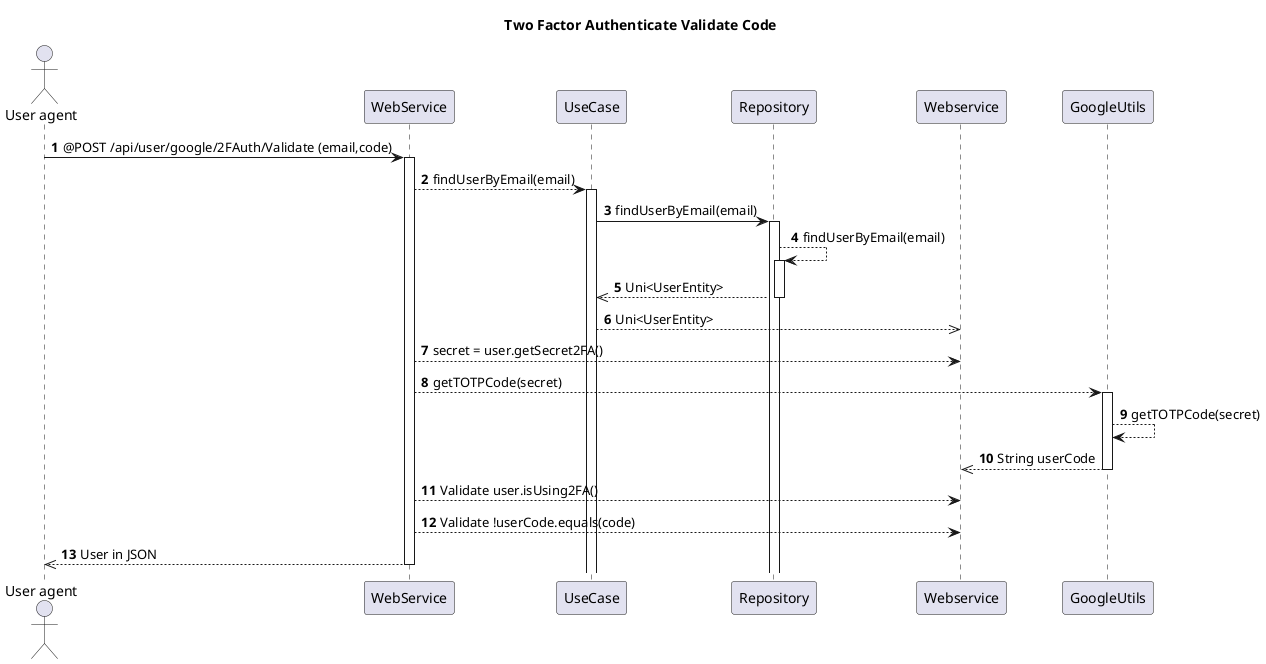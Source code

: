 @startuml
    title Two Factor Authenticate Validate Code
    actor "User agent" as user
    autonumber
    user -> WebService: @POST /api/user/google/2FAuth/Validate (email,code)
    activate WebService 

    WebService --> UseCase : findUserByEmail(email)
    activate UseCase

    UseCase -> Repository : findUserByEmail(email)
    activate Repository
    Repository --> Repository: findUserByEmail(email)
    activate Repository

    Repository -->> UseCase: Uni<UserEntity>
    deactivate Repository

    UseCase -->> Webservice : Uni<UserEntity>

    WebService --> Webservice : secret = user.getSecret2FA()
    WebService --> GoogleUtils : getTOTPCode(secret)
    activate GoogleUtils
    GoogleUtils --> GoogleUtils : getTOTPCode(secret)
    GoogleUtils -->> Webservice : String userCode
    deactivate GoogleUtils
    WebService --> Webservice : Validate user.isUsing2FA()
    WebService --> Webservice : Validate !userCode.equals(code)
    WebService -->> user : User in JSON
    deactivate WebService
@enduml
